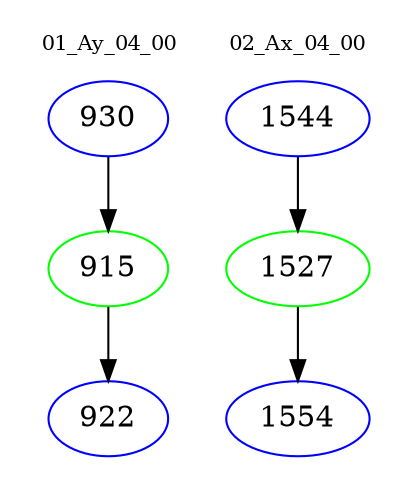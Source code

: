 digraph{
subgraph cluster_0 {
color = white
label = "01_Ay_04_00";
fontsize=10;
T0_930 [label="930", color="blue"]
T0_930 -> T0_915 [color="black"]
T0_915 [label="915", color="green"]
T0_915 -> T0_922 [color="black"]
T0_922 [label="922", color="blue"]
}
subgraph cluster_1 {
color = white
label = "02_Ax_04_00";
fontsize=10;
T1_1544 [label="1544", color="blue"]
T1_1544 -> T1_1527 [color="black"]
T1_1527 [label="1527", color="green"]
T1_1527 -> T1_1554 [color="black"]
T1_1554 [label="1554", color="blue"]
}
}

